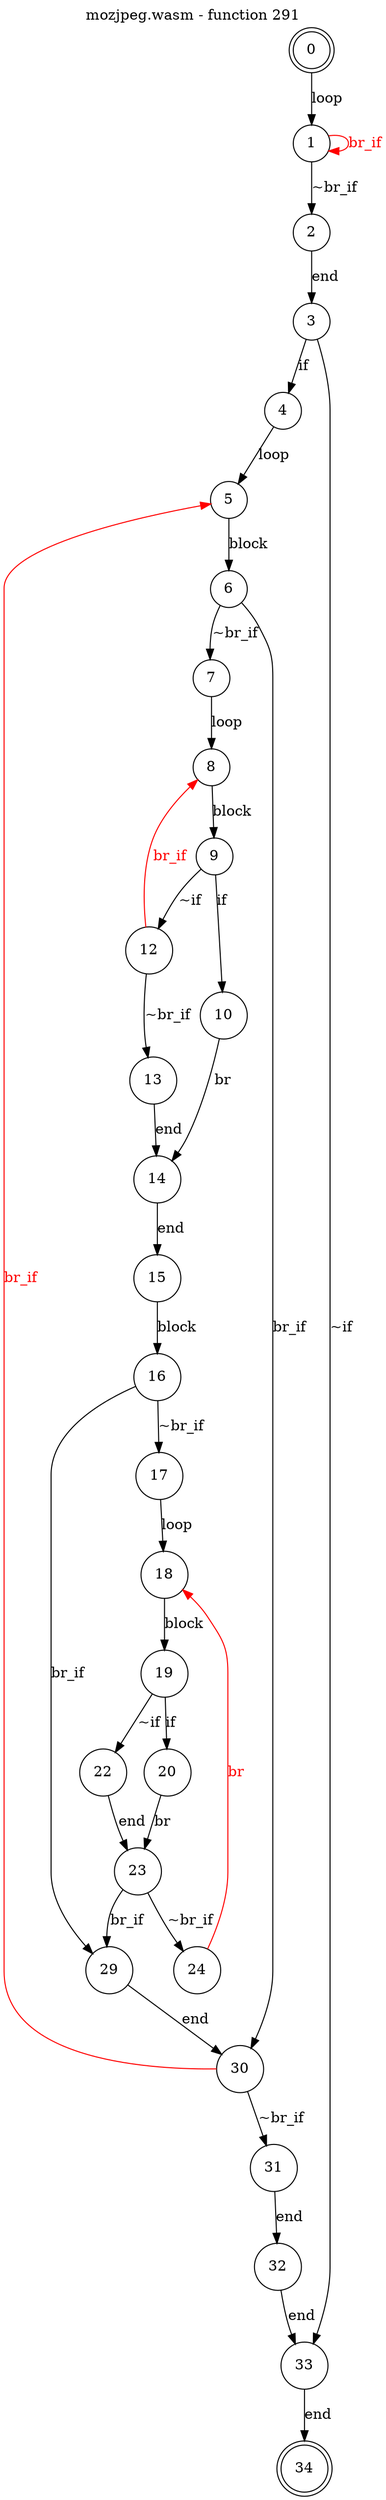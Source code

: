 digraph finite_state_machine {
    label = "mozjpeg.wasm - function 291"
    labelloc =  t
    labelfontsize = 16
    labelfontcolor = black
    labelfontname = "Helvetica"
    node [shape = doublecircle]; 0 34;
    node [shape = circle];
    0 -> 1[label="loop"];
    1 -> 2[label="~br_if"];
    1 -> 1[color="red" fontcolor="red" label="br_if"];
    2 -> 3[label="end"];
    3 -> 4[label="if"];
    3 -> 33[label="~if"];
    4 -> 5[label="loop"];
    5 -> 6[label="block"];
    6 -> 7[label="~br_if"];
    6 -> 30[label="br_if"];
    7 -> 8[label="loop"];
    8 -> 9[label="block"];
    9 -> 10[label="if"];
    9 -> 12[label="~if"];
    10 -> 14[label="br"];
    12 -> 13[label="~br_if"];
    12 -> 8[color="red" fontcolor="red" label="br_if"];
    13 -> 14[label="end"];
    14 -> 15[label="end"];
    15 -> 16[label="block"];
    16 -> 17[label="~br_if"];
    16 -> 29[label="br_if"];
    17 -> 18[label="loop"];
    18 -> 19[label="block"];
    19 -> 20[label="if"];
    19 -> 22[label="~if"];
    20 -> 23[label="br"];
    22 -> 23[label="end"];
    23 -> 24[label="~br_if"];
    23 -> 29[label="br_if"];
    24 -> 18[color="red" fontcolor="red" label="br"];
    29 -> 30[label="end"];
    30 -> 31[label="~br_if"];
    30 -> 5[color="red" fontcolor="red" label="br_if"];
    31 -> 32[label="end"];
    32 -> 33[label="end"];
    33 -> 34[label="end"];
}
